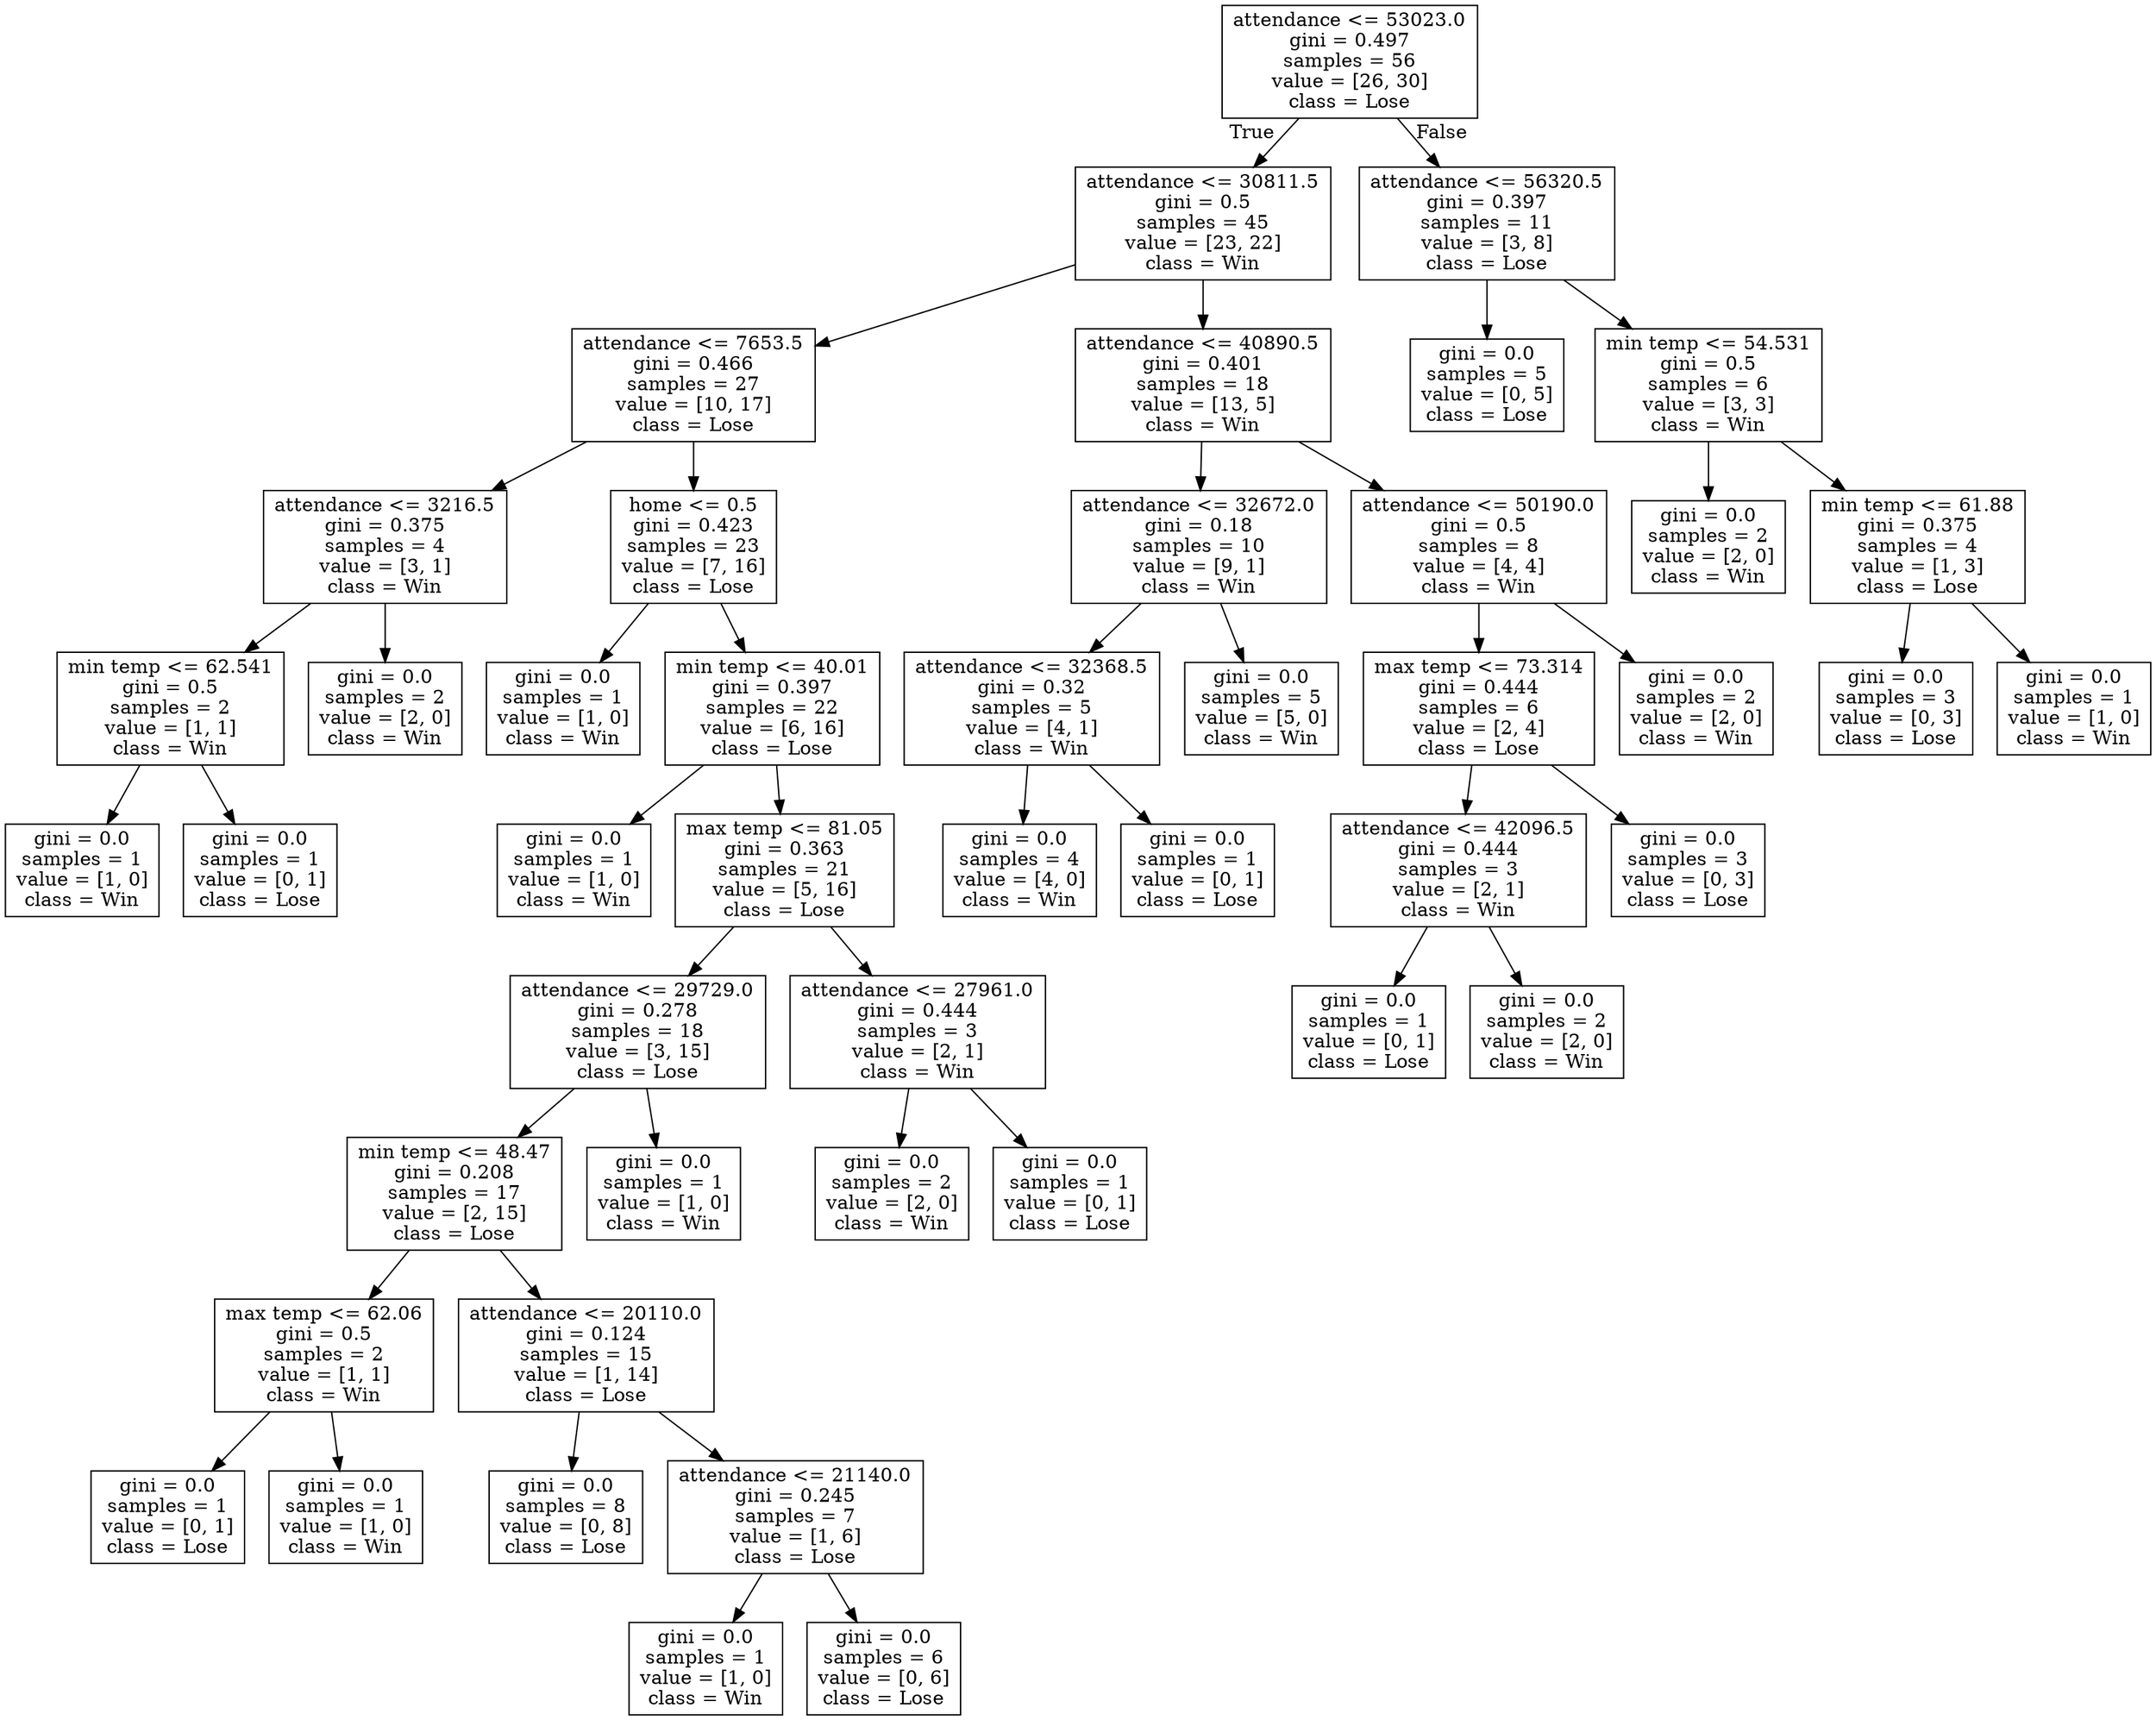 digraph Tree {
node [shape=box] ;
0 [label="attendance <= 53023.0\ngini = 0.497\nsamples = 56\nvalue = [26, 30]\nclass = Lose"] ;
1 [label="attendance <= 30811.5\ngini = 0.5\nsamples = 45\nvalue = [23, 22]\nclass = Win"] ;
0 -> 1 [labeldistance=2.5, labelangle=45, headlabel="True"] ;
2 [label="attendance <= 7653.5\ngini = 0.466\nsamples = 27\nvalue = [10, 17]\nclass = Lose"] ;
1 -> 2 ;
3 [label="attendance <= 3216.5\ngini = 0.375\nsamples = 4\nvalue = [3, 1]\nclass = Win"] ;
2 -> 3 ;
4 [label="min temp <= 62.541\ngini = 0.5\nsamples = 2\nvalue = [1, 1]\nclass = Win"] ;
3 -> 4 ;
5 [label="gini = 0.0\nsamples = 1\nvalue = [1, 0]\nclass = Win"] ;
4 -> 5 ;
6 [label="gini = 0.0\nsamples = 1\nvalue = [0, 1]\nclass = Lose"] ;
4 -> 6 ;
7 [label="gini = 0.0\nsamples = 2\nvalue = [2, 0]\nclass = Win"] ;
3 -> 7 ;
8 [label="home <= 0.5\ngini = 0.423\nsamples = 23\nvalue = [7, 16]\nclass = Lose"] ;
2 -> 8 ;
9 [label="gini = 0.0\nsamples = 1\nvalue = [1, 0]\nclass = Win"] ;
8 -> 9 ;
10 [label="min temp <= 40.01\ngini = 0.397\nsamples = 22\nvalue = [6, 16]\nclass = Lose"] ;
8 -> 10 ;
11 [label="gini = 0.0\nsamples = 1\nvalue = [1, 0]\nclass = Win"] ;
10 -> 11 ;
12 [label="max temp <= 81.05\ngini = 0.363\nsamples = 21\nvalue = [5, 16]\nclass = Lose"] ;
10 -> 12 ;
13 [label="attendance <= 29729.0\ngini = 0.278\nsamples = 18\nvalue = [3, 15]\nclass = Lose"] ;
12 -> 13 ;
14 [label="min temp <= 48.47\ngini = 0.208\nsamples = 17\nvalue = [2, 15]\nclass = Lose"] ;
13 -> 14 ;
15 [label="max temp <= 62.06\ngini = 0.5\nsamples = 2\nvalue = [1, 1]\nclass = Win"] ;
14 -> 15 ;
16 [label="gini = 0.0\nsamples = 1\nvalue = [0, 1]\nclass = Lose"] ;
15 -> 16 ;
17 [label="gini = 0.0\nsamples = 1\nvalue = [1, 0]\nclass = Win"] ;
15 -> 17 ;
18 [label="attendance <= 20110.0\ngini = 0.124\nsamples = 15\nvalue = [1, 14]\nclass = Lose"] ;
14 -> 18 ;
19 [label="gini = 0.0\nsamples = 8\nvalue = [0, 8]\nclass = Lose"] ;
18 -> 19 ;
20 [label="attendance <= 21140.0\ngini = 0.245\nsamples = 7\nvalue = [1, 6]\nclass = Lose"] ;
18 -> 20 ;
21 [label="gini = 0.0\nsamples = 1\nvalue = [1, 0]\nclass = Win"] ;
20 -> 21 ;
22 [label="gini = 0.0\nsamples = 6\nvalue = [0, 6]\nclass = Lose"] ;
20 -> 22 ;
23 [label="gini = 0.0\nsamples = 1\nvalue = [1, 0]\nclass = Win"] ;
13 -> 23 ;
24 [label="attendance <= 27961.0\ngini = 0.444\nsamples = 3\nvalue = [2, 1]\nclass = Win"] ;
12 -> 24 ;
25 [label="gini = 0.0\nsamples = 2\nvalue = [2, 0]\nclass = Win"] ;
24 -> 25 ;
26 [label="gini = 0.0\nsamples = 1\nvalue = [0, 1]\nclass = Lose"] ;
24 -> 26 ;
27 [label="attendance <= 40890.5\ngini = 0.401\nsamples = 18\nvalue = [13, 5]\nclass = Win"] ;
1 -> 27 ;
28 [label="attendance <= 32672.0\ngini = 0.18\nsamples = 10\nvalue = [9, 1]\nclass = Win"] ;
27 -> 28 ;
29 [label="attendance <= 32368.5\ngini = 0.32\nsamples = 5\nvalue = [4, 1]\nclass = Win"] ;
28 -> 29 ;
30 [label="gini = 0.0\nsamples = 4\nvalue = [4, 0]\nclass = Win"] ;
29 -> 30 ;
31 [label="gini = 0.0\nsamples = 1\nvalue = [0, 1]\nclass = Lose"] ;
29 -> 31 ;
32 [label="gini = 0.0\nsamples = 5\nvalue = [5, 0]\nclass = Win"] ;
28 -> 32 ;
33 [label="attendance <= 50190.0\ngini = 0.5\nsamples = 8\nvalue = [4, 4]\nclass = Win"] ;
27 -> 33 ;
34 [label="max temp <= 73.314\ngini = 0.444\nsamples = 6\nvalue = [2, 4]\nclass = Lose"] ;
33 -> 34 ;
35 [label="attendance <= 42096.5\ngini = 0.444\nsamples = 3\nvalue = [2, 1]\nclass = Win"] ;
34 -> 35 ;
36 [label="gini = 0.0\nsamples = 1\nvalue = [0, 1]\nclass = Lose"] ;
35 -> 36 ;
37 [label="gini = 0.0\nsamples = 2\nvalue = [2, 0]\nclass = Win"] ;
35 -> 37 ;
38 [label="gini = 0.0\nsamples = 3\nvalue = [0, 3]\nclass = Lose"] ;
34 -> 38 ;
39 [label="gini = 0.0\nsamples = 2\nvalue = [2, 0]\nclass = Win"] ;
33 -> 39 ;
40 [label="attendance <= 56320.5\ngini = 0.397\nsamples = 11\nvalue = [3, 8]\nclass = Lose"] ;
0 -> 40 [labeldistance=2.5, labelangle=-45, headlabel="False"] ;
41 [label="gini = 0.0\nsamples = 5\nvalue = [0, 5]\nclass = Lose"] ;
40 -> 41 ;
42 [label="min temp <= 54.531\ngini = 0.5\nsamples = 6\nvalue = [3, 3]\nclass = Win"] ;
40 -> 42 ;
43 [label="gini = 0.0\nsamples = 2\nvalue = [2, 0]\nclass = Win"] ;
42 -> 43 ;
44 [label="min temp <= 61.88\ngini = 0.375\nsamples = 4\nvalue = [1, 3]\nclass = Lose"] ;
42 -> 44 ;
45 [label="gini = 0.0\nsamples = 3\nvalue = [0, 3]\nclass = Lose"] ;
44 -> 45 ;
46 [label="gini = 0.0\nsamples = 1\nvalue = [1, 0]\nclass = Win"] ;
44 -> 46 ;
}